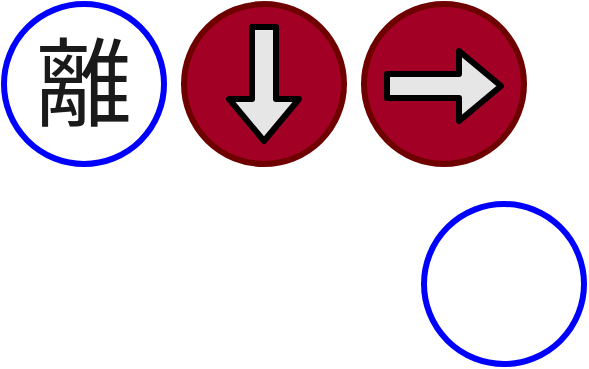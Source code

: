 <mxfile>
    <diagram id="w-7CJyka5zCctE4Li5eL" name="Page-1">
        <mxGraphModel dx="546" dy="715" grid="1" gridSize="10" guides="1" tooltips="1" connect="1" arrows="1" fold="1" page="1" pageScale="1" pageWidth="850" pageHeight="1100" math="0" shadow="0">
            <root>
                <mxCell id="0"/>
                <mxCell id="1" parent="0"/>
                <mxCell id="4" value="" style="ellipse;whiteSpace=wrap;html=1;aspect=fixed;strokeWidth=3;fillColor=none;strokeColor=#0000FF;" parent="1" vertex="1">
                    <mxGeometry x="330" y="260" width="80" height="80" as="geometry"/>
                </mxCell>
                <mxCell id="9" value="" style="group;rotation=-180;" parent="1" vertex="1" connectable="0">
                    <mxGeometry x="300" y="160" width="80" height="80" as="geometry"/>
                </mxCell>
                <mxCell id="10" value="" style="ellipse;whiteSpace=wrap;html=1;aspect=fixed;strokeWidth=3;fillColor=#a20025;fontColor=#ffffff;strokeColor=#6F0000;rotation=-180;" parent="9" vertex="1">
                    <mxGeometry width="80" height="80" as="geometry"/>
                </mxCell>
                <mxCell id="11" value="" style="shape=flexArrow;endArrow=classic;html=1;strokeWidth=3;strokeColor=default;fillColor=#E6E6E6;" parent="9" edge="1">
                    <mxGeometry width="50" height="50" relative="1" as="geometry">
                        <mxPoint x="10" y="41" as="sourcePoint"/>
                        <mxPoint x="70" y="41" as="targetPoint"/>
                    </mxGeometry>
                </mxCell>
                <mxCell id="15" value="" style="group;rotation=-90;" parent="1" vertex="1" connectable="0">
                    <mxGeometry x="210" y="160" width="80" height="80" as="geometry"/>
                </mxCell>
                <mxCell id="16" value="" style="ellipse;whiteSpace=wrap;html=1;aspect=fixed;strokeWidth=3;fillColor=#a20025;fontColor=#ffffff;strokeColor=#6F0000;rotation=-90;" parent="15" vertex="1">
                    <mxGeometry width="80" height="80" as="geometry"/>
                </mxCell>
                <mxCell id="17" value="" style="shape=flexArrow;endArrow=classic;html=1;strokeWidth=3;strokeColor=default;fillColor=#E6E6E6;" parent="15" edge="1">
                    <mxGeometry width="50" height="50" relative="1" as="geometry">
                        <mxPoint x="40" y="10" as="sourcePoint"/>
                        <mxPoint x="40" y="70" as="targetPoint"/>
                    </mxGeometry>
                </mxCell>
                <mxCell id="25" value="" style="group;fillColor=none;" vertex="1" connectable="0" parent="1">
                    <mxGeometry x="120" y="160" width="80" height="80" as="geometry"/>
                </mxCell>
                <mxCell id="26" value="" style="ellipse;whiteSpace=wrap;html=1;aspect=fixed;strokeWidth=3;fillColor=none;strokeColor=#0000FF;" vertex="1" parent="25">
                    <mxGeometry width="80" height="80" as="geometry"/>
                </mxCell>
                <mxCell id="27" value="&lt;font face=&quot;Verdana&quot; style=&quot;font-size: 48px;&quot;&gt;離&lt;br style=&quot;font-size: 48px;&quot;&gt;&lt;/font&gt;" style="text;strokeColor=none;align=center;fillColor=none;html=1;verticalAlign=middle;whiteSpace=wrap;rounded=0;fontSize=48;labelBorderColor=none;fontColor=#1A1A1A;" vertex="1" parent="25">
                    <mxGeometry y="15" width="80" height="50" as="geometry"/>
                </mxCell>
            </root>
        </mxGraphModel>
    </diagram>
</mxfile>
